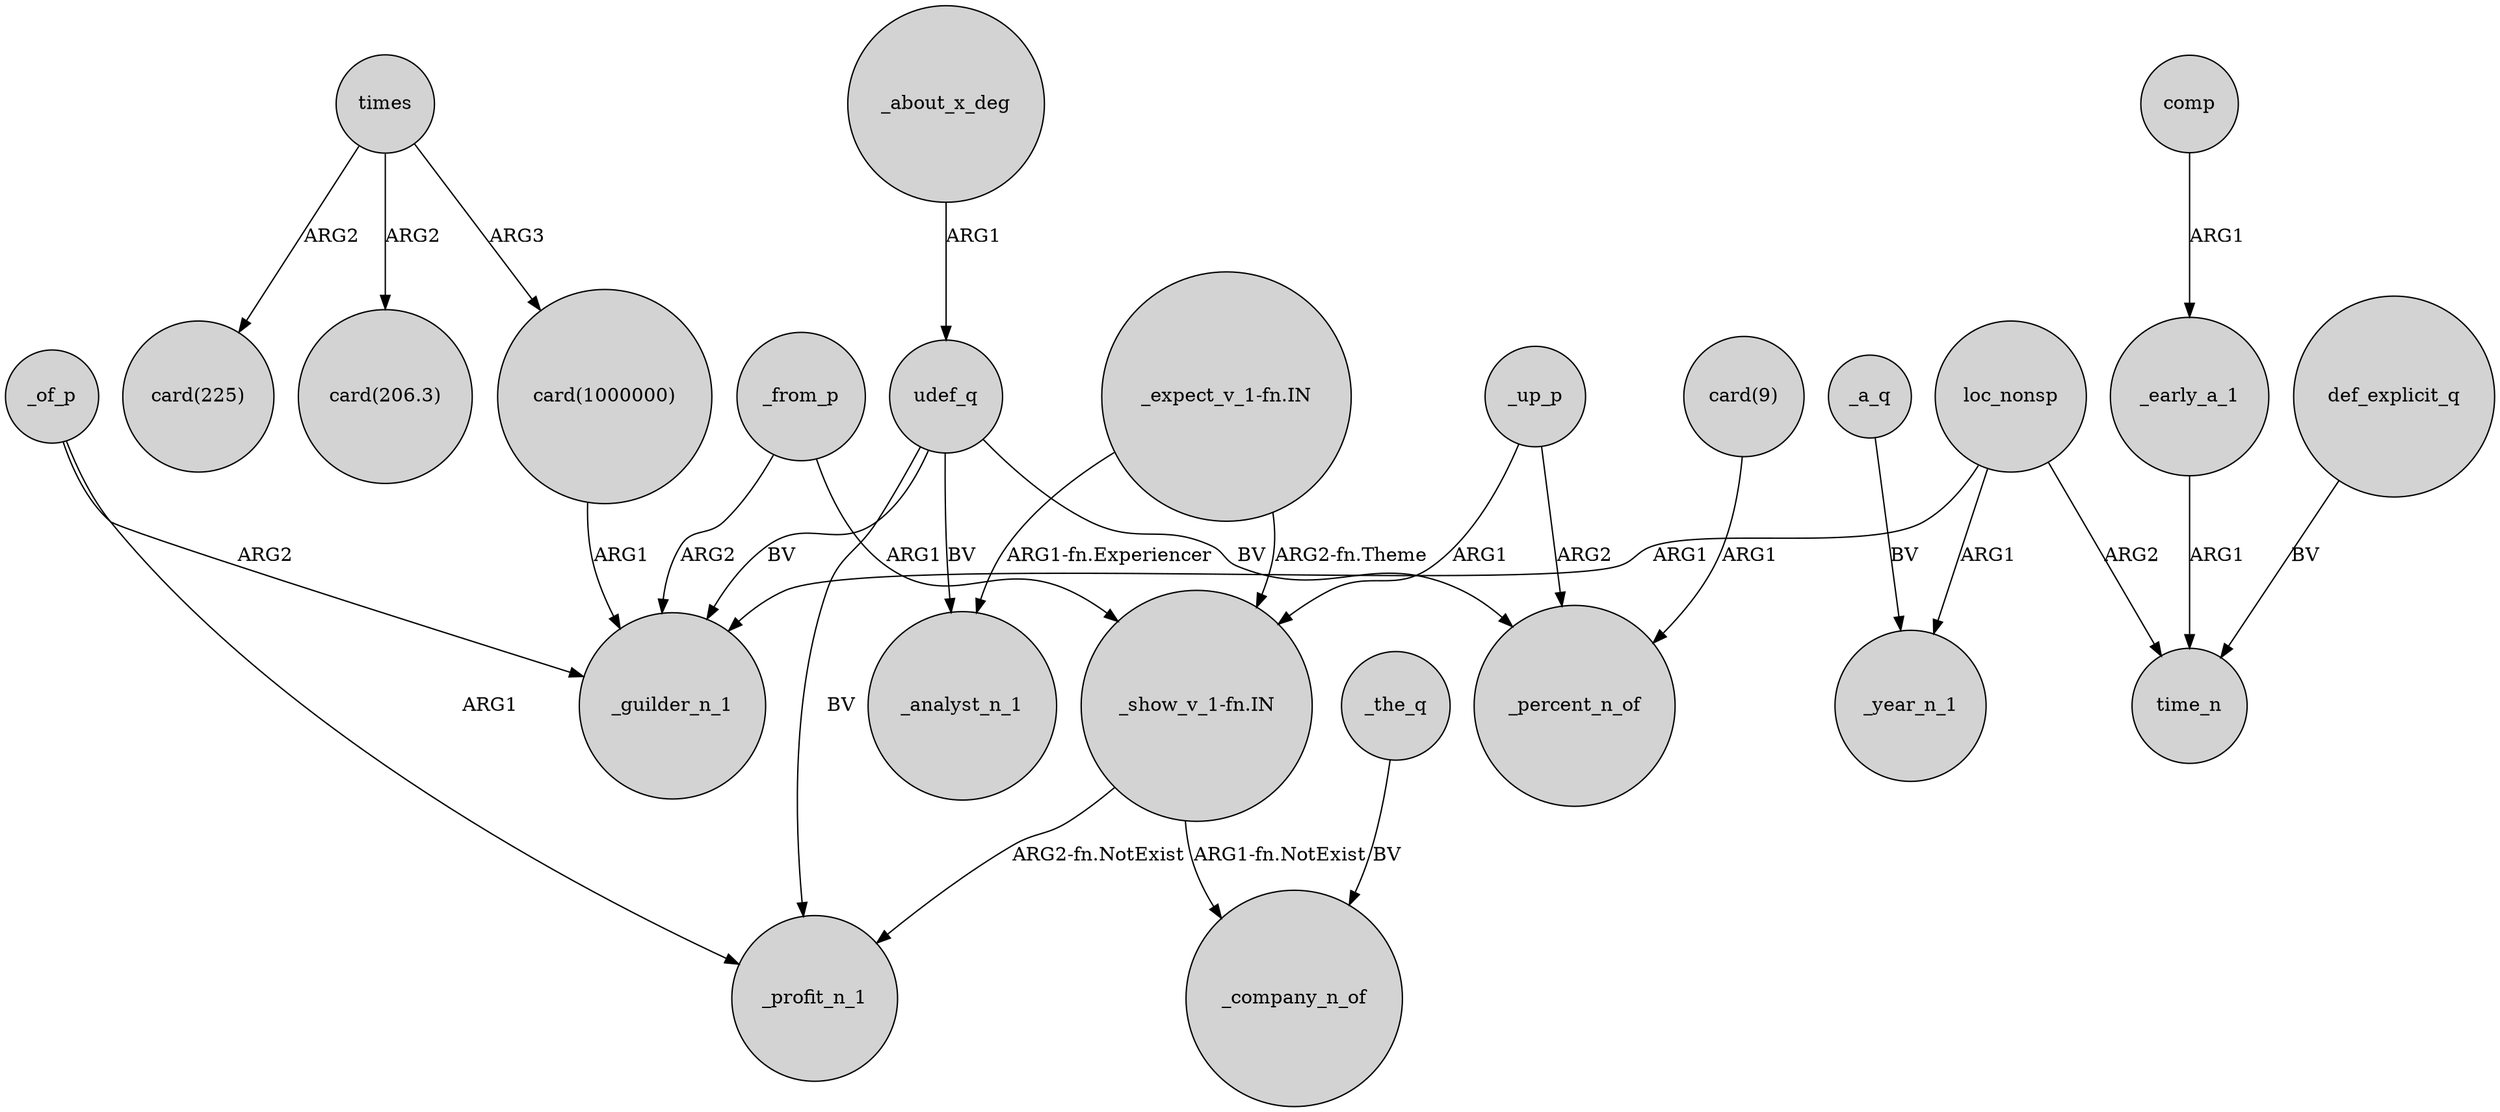 digraph {
	node [shape=circle style=filled]
	times -> "card(206.3)" [label=ARG2]
	"_expect_v_1-fn.IN" -> "_show_v_1-fn.IN" [label="ARG2-fn.Theme"]
	"card(9)" -> _percent_n_of [label=ARG1]
	def_explicit_q -> time_n [label=BV]
	_from_p -> _guilder_n_1 [label=ARG2]
	loc_nonsp -> _year_n_1 [label=ARG1]
	"_show_v_1-fn.IN" -> _company_n_of [label="ARG1-fn.NotExist"]
	_of_p -> _guilder_n_1 [label=ARG2]
	_about_x_deg -> udef_q [label=ARG1]
	_the_q -> _company_n_of [label=BV]
	loc_nonsp -> time_n [label=ARG2]
	_up_p -> "_show_v_1-fn.IN" [label=ARG1]
	udef_q -> _guilder_n_1 [label=BV]
	comp -> _early_a_1 [label=ARG1]
	"_show_v_1-fn.IN" -> _profit_n_1 [label="ARG2-fn.NotExist"]
	_of_p -> _profit_n_1 [label=ARG1]
	times -> "card(225)" [label=ARG2]
	times -> "card(1000000)" [label=ARG3]
	"card(1000000)" -> _guilder_n_1 [label=ARG1]
	"_expect_v_1-fn.IN" -> _analyst_n_1 [label="ARG1-fn.Experiencer"]
	_early_a_1 -> time_n [label=ARG1]
	_a_q -> _year_n_1 [label=BV]
	udef_q -> _profit_n_1 [label=BV]
	udef_q -> _percent_n_of [label=BV]
	loc_nonsp -> _guilder_n_1 [label=ARG1]
	_from_p -> "_show_v_1-fn.IN" [label=ARG1]
	udef_q -> _analyst_n_1 [label=BV]
	_up_p -> _percent_n_of [label=ARG2]
}
